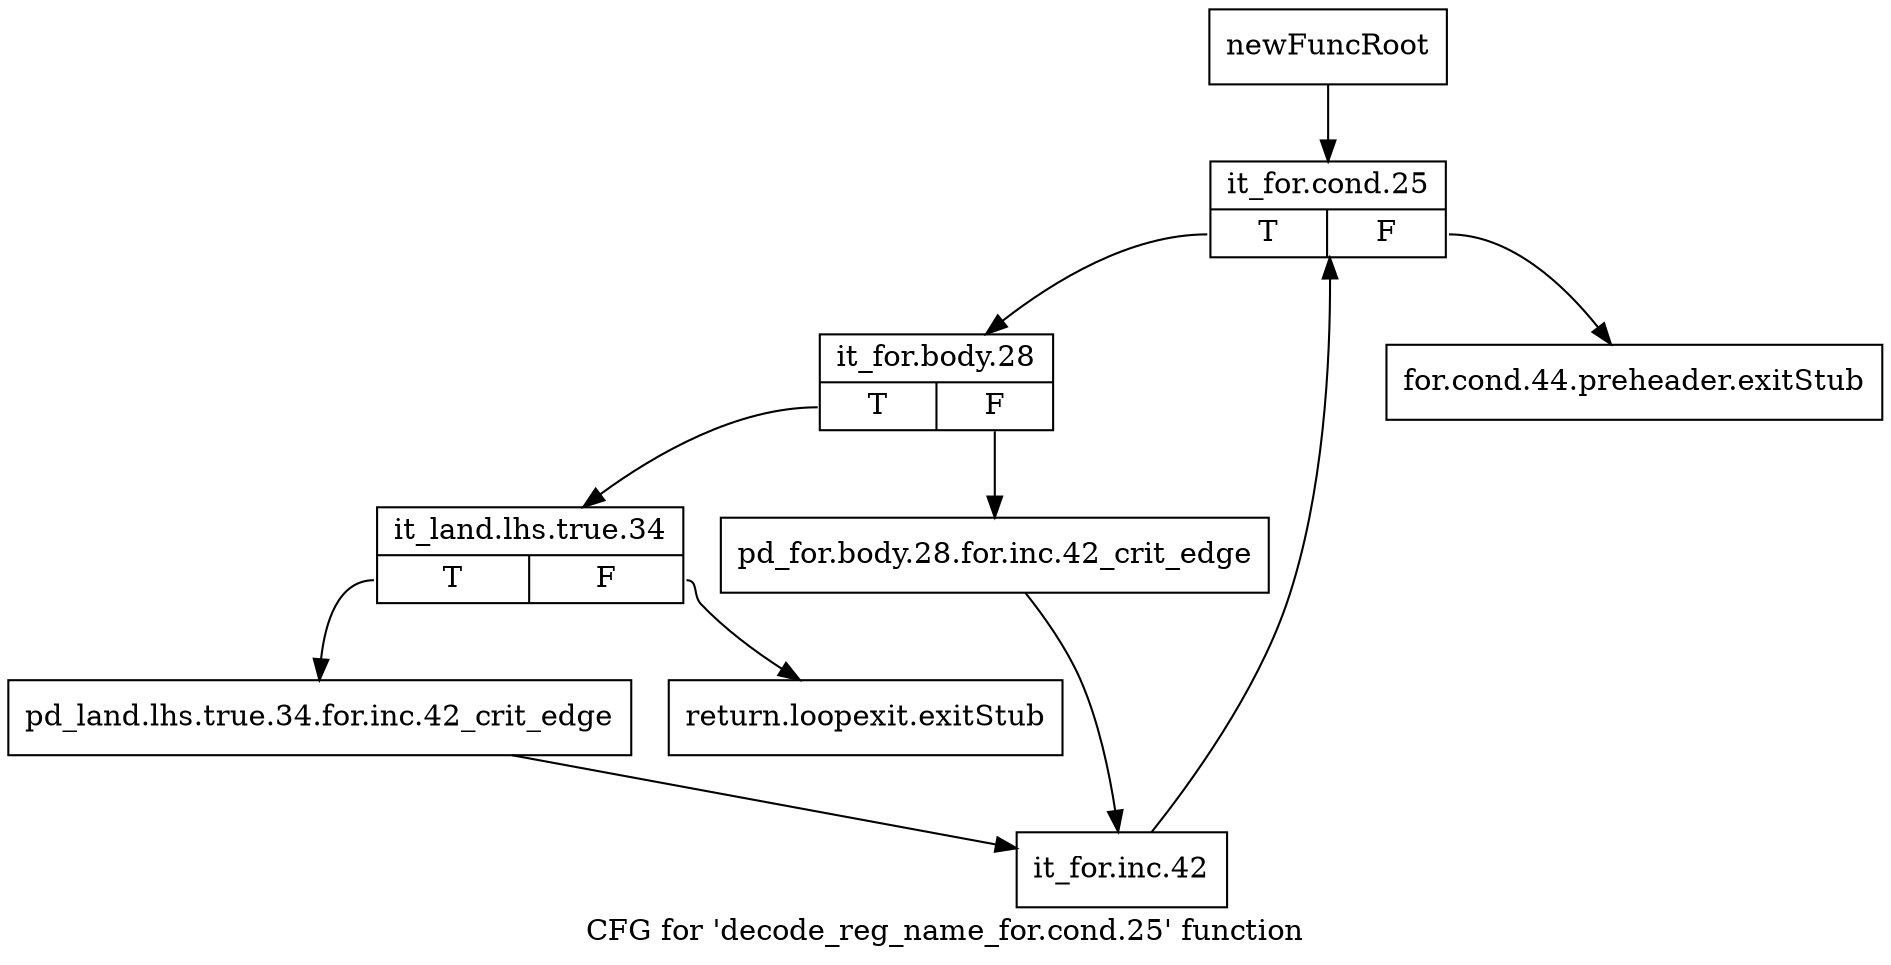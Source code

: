 digraph "CFG for 'decode_reg_name_for.cond.25' function" {
	label="CFG for 'decode_reg_name_for.cond.25' function";

	Node0xc647850 [shape=record,label="{newFuncRoot}"];
	Node0xc647850 -> Node0xc647940;
	Node0xc6478a0 [shape=record,label="{for.cond.44.preheader.exitStub}"];
	Node0xc6478f0 [shape=record,label="{return.loopexit.exitStub}"];
	Node0xc647940 [shape=record,label="{it_for.cond.25|{<s0>T|<s1>F}}"];
	Node0xc647940:s0 -> Node0xc647990;
	Node0xc647940:s1 -> Node0xc6478a0;
	Node0xc647990 [shape=record,label="{it_for.body.28|{<s0>T|<s1>F}}"];
	Node0xc647990:s0 -> Node0xc647a30;
	Node0xc647990:s1 -> Node0xc6479e0;
	Node0xc6479e0 [shape=record,label="{pd_for.body.28.for.inc.42_crit_edge}"];
	Node0xc6479e0 -> Node0xc647ad0;
	Node0xc647a30 [shape=record,label="{it_land.lhs.true.34|{<s0>T|<s1>F}}"];
	Node0xc647a30:s0 -> Node0xc647a80;
	Node0xc647a30:s1 -> Node0xc6478f0;
	Node0xc647a80 [shape=record,label="{pd_land.lhs.true.34.for.inc.42_crit_edge}"];
	Node0xc647a80 -> Node0xc647ad0;
	Node0xc647ad0 [shape=record,label="{it_for.inc.42}"];
	Node0xc647ad0 -> Node0xc647940;
}
